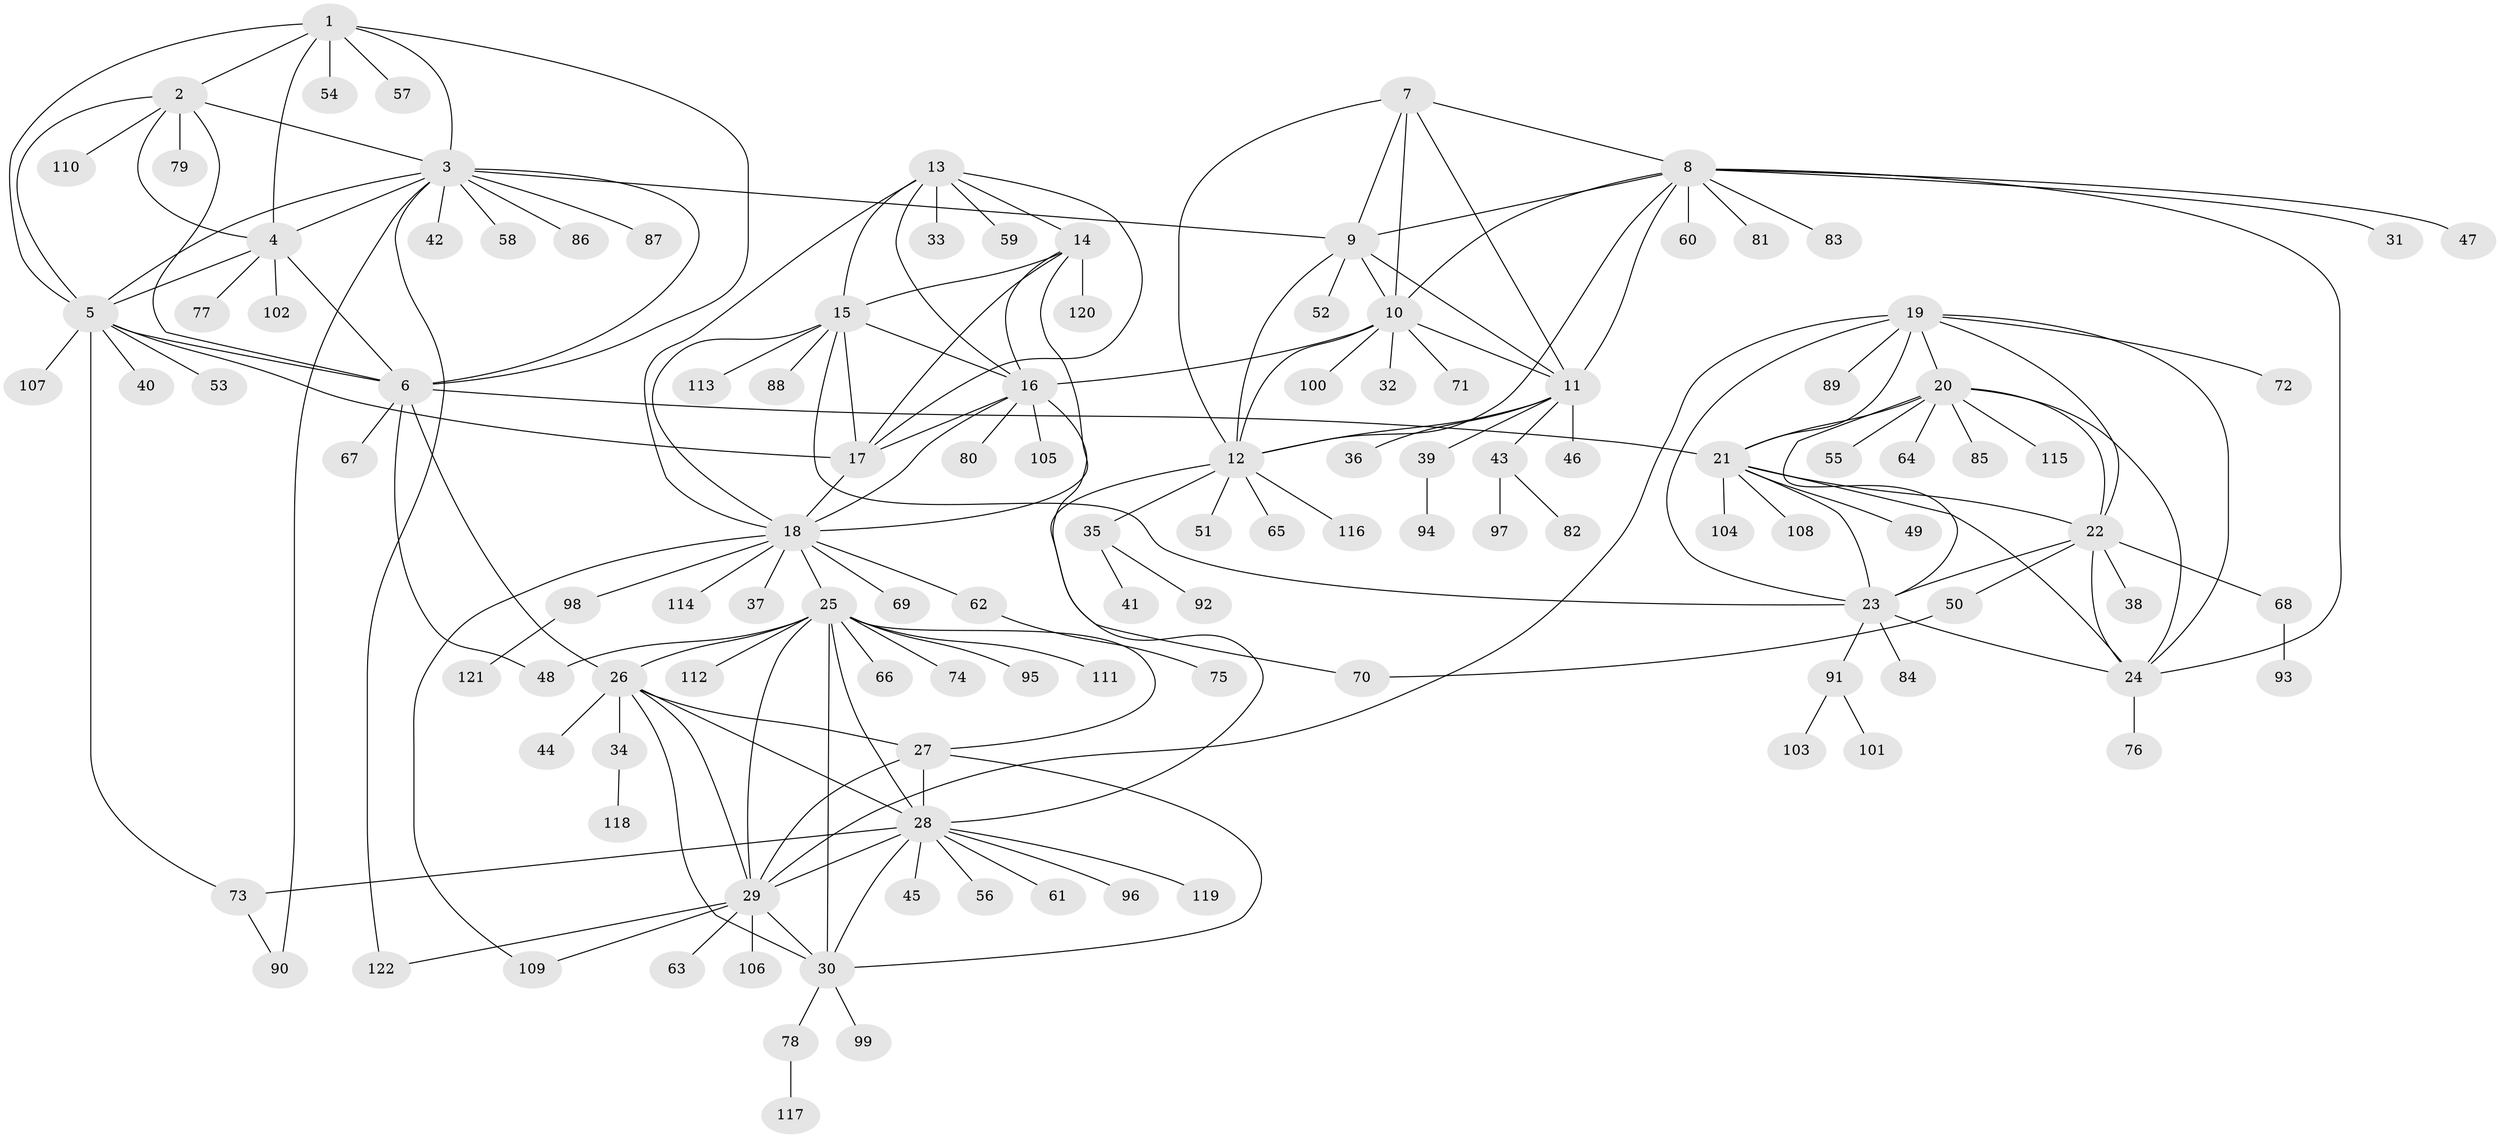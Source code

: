 // Generated by graph-tools (version 1.1) at 2025/37/03/09/25 02:37:13]
// undirected, 122 vertices, 183 edges
graph export_dot {
graph [start="1"]
  node [color=gray90,style=filled];
  1;
  2;
  3;
  4;
  5;
  6;
  7;
  8;
  9;
  10;
  11;
  12;
  13;
  14;
  15;
  16;
  17;
  18;
  19;
  20;
  21;
  22;
  23;
  24;
  25;
  26;
  27;
  28;
  29;
  30;
  31;
  32;
  33;
  34;
  35;
  36;
  37;
  38;
  39;
  40;
  41;
  42;
  43;
  44;
  45;
  46;
  47;
  48;
  49;
  50;
  51;
  52;
  53;
  54;
  55;
  56;
  57;
  58;
  59;
  60;
  61;
  62;
  63;
  64;
  65;
  66;
  67;
  68;
  69;
  70;
  71;
  72;
  73;
  74;
  75;
  76;
  77;
  78;
  79;
  80;
  81;
  82;
  83;
  84;
  85;
  86;
  87;
  88;
  89;
  90;
  91;
  92;
  93;
  94;
  95;
  96;
  97;
  98;
  99;
  100;
  101;
  102;
  103;
  104;
  105;
  106;
  107;
  108;
  109;
  110;
  111;
  112;
  113;
  114;
  115;
  116;
  117;
  118;
  119;
  120;
  121;
  122;
  1 -- 2;
  1 -- 3;
  1 -- 4;
  1 -- 5;
  1 -- 6;
  1 -- 54;
  1 -- 57;
  2 -- 3;
  2 -- 4;
  2 -- 5;
  2 -- 6;
  2 -- 79;
  2 -- 110;
  3 -- 4;
  3 -- 5;
  3 -- 6;
  3 -- 9;
  3 -- 42;
  3 -- 58;
  3 -- 86;
  3 -- 87;
  3 -- 90;
  3 -- 122;
  4 -- 5;
  4 -- 6;
  4 -- 77;
  4 -- 102;
  5 -- 6;
  5 -- 17;
  5 -- 40;
  5 -- 53;
  5 -- 73;
  5 -- 107;
  6 -- 21;
  6 -- 26;
  6 -- 48;
  6 -- 67;
  7 -- 8;
  7 -- 9;
  7 -- 10;
  7 -- 11;
  7 -- 12;
  8 -- 9;
  8 -- 10;
  8 -- 11;
  8 -- 12;
  8 -- 24;
  8 -- 31;
  8 -- 47;
  8 -- 60;
  8 -- 81;
  8 -- 83;
  9 -- 10;
  9 -- 11;
  9 -- 12;
  9 -- 52;
  10 -- 11;
  10 -- 12;
  10 -- 16;
  10 -- 32;
  10 -- 71;
  10 -- 100;
  11 -- 12;
  11 -- 36;
  11 -- 39;
  11 -- 43;
  11 -- 46;
  12 -- 28;
  12 -- 35;
  12 -- 51;
  12 -- 65;
  12 -- 116;
  13 -- 14;
  13 -- 15;
  13 -- 16;
  13 -- 17;
  13 -- 18;
  13 -- 33;
  13 -- 59;
  14 -- 15;
  14 -- 16;
  14 -- 17;
  14 -- 18;
  14 -- 120;
  15 -- 16;
  15 -- 17;
  15 -- 18;
  15 -- 23;
  15 -- 88;
  15 -- 113;
  16 -- 17;
  16 -- 18;
  16 -- 70;
  16 -- 80;
  16 -- 105;
  17 -- 18;
  18 -- 25;
  18 -- 37;
  18 -- 62;
  18 -- 69;
  18 -- 98;
  18 -- 109;
  18 -- 114;
  19 -- 20;
  19 -- 21;
  19 -- 22;
  19 -- 23;
  19 -- 24;
  19 -- 29;
  19 -- 72;
  19 -- 89;
  20 -- 21;
  20 -- 22;
  20 -- 23;
  20 -- 24;
  20 -- 55;
  20 -- 64;
  20 -- 85;
  20 -- 115;
  21 -- 22;
  21 -- 23;
  21 -- 24;
  21 -- 49;
  21 -- 104;
  21 -- 108;
  22 -- 23;
  22 -- 24;
  22 -- 38;
  22 -- 50;
  22 -- 68;
  23 -- 24;
  23 -- 84;
  23 -- 91;
  24 -- 76;
  25 -- 26;
  25 -- 27;
  25 -- 28;
  25 -- 29;
  25 -- 30;
  25 -- 48;
  25 -- 66;
  25 -- 74;
  25 -- 95;
  25 -- 111;
  25 -- 112;
  26 -- 27;
  26 -- 28;
  26 -- 29;
  26 -- 30;
  26 -- 34;
  26 -- 44;
  27 -- 28;
  27 -- 29;
  27 -- 30;
  28 -- 29;
  28 -- 30;
  28 -- 45;
  28 -- 56;
  28 -- 61;
  28 -- 73;
  28 -- 96;
  28 -- 119;
  29 -- 30;
  29 -- 63;
  29 -- 106;
  29 -- 109;
  29 -- 122;
  30 -- 78;
  30 -- 99;
  34 -- 118;
  35 -- 41;
  35 -- 92;
  39 -- 94;
  43 -- 82;
  43 -- 97;
  50 -- 70;
  62 -- 75;
  68 -- 93;
  73 -- 90;
  78 -- 117;
  91 -- 101;
  91 -- 103;
  98 -- 121;
}
